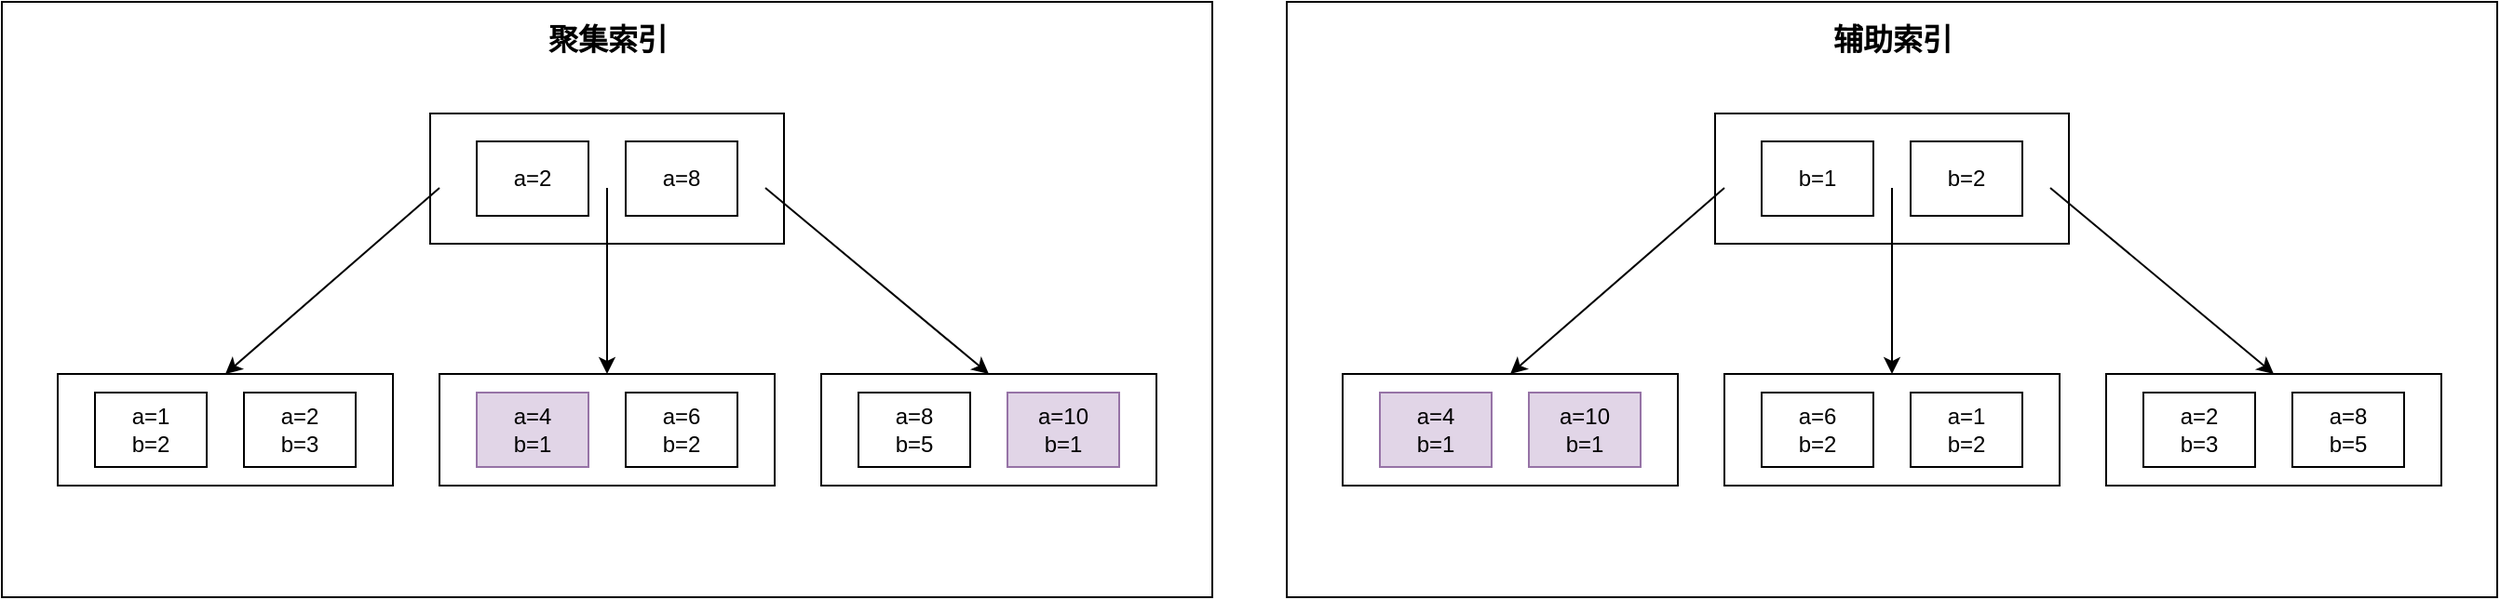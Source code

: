 <mxfile version="15.2.7" type="device"><diagram id="-UJZWDuW6mvoCEOmEJsJ" name="第 1 页"><mxGraphModel dx="1024" dy="592" grid="1" gridSize="10" guides="1" tooltips="1" connect="1" arrows="1" fold="1" page="1" pageScale="1" pageWidth="827" pageHeight="1169" math="0" shadow="0"><root><mxCell id="0"/><mxCell id="1" parent="0"/><mxCell id="EiYMQNn_JhKwK3lEvUgK-18" value="" style="rounded=0;whiteSpace=wrap;html=1;" parent="1" vertex="1"><mxGeometry x="20" y="80" width="650" height="320" as="geometry"/></mxCell><mxCell id="EiYMQNn_JhKwK3lEvUgK-10" value="" style="rounded=0;whiteSpace=wrap;html=1;" parent="1" vertex="1"><mxGeometry x="255" y="280" width="180" height="60" as="geometry"/></mxCell><mxCell id="EiYMQNn_JhKwK3lEvUgK-1" value="" style="rounded=0;whiteSpace=wrap;html=1;" parent="1" vertex="1"><mxGeometry x="250" y="140" width="190" height="70" as="geometry"/></mxCell><mxCell id="EiYMQNn_JhKwK3lEvUgK-2" value="" style="rounded=0;whiteSpace=wrap;html=1;" parent="1" vertex="1"><mxGeometry x="50" y="280" width="180" height="60" as="geometry"/></mxCell><mxCell id="EiYMQNn_JhKwK3lEvUgK-3" value="a=1&lt;br&gt;b=2" style="rounded=0;whiteSpace=wrap;html=1;" parent="1" vertex="1"><mxGeometry x="70" y="290" width="60" height="40" as="geometry"/></mxCell><mxCell id="EiYMQNn_JhKwK3lEvUgK-4" value="a=2&lt;br&gt;b=3" style="rounded=0;whiteSpace=wrap;html=1;" parent="1" vertex="1"><mxGeometry x="150" y="290" width="60" height="40" as="geometry"/></mxCell><mxCell id="EiYMQNn_JhKwK3lEvUgK-5" value="a=4&lt;br&gt;b=1" style="rounded=0;whiteSpace=wrap;html=1;fillColor=#e1d5e7;strokeColor=#9673a6;" parent="1" vertex="1"><mxGeometry x="275" y="290" width="60" height="40" as="geometry"/></mxCell><mxCell id="EiYMQNn_JhKwK3lEvUgK-6" value="" style="rounded=0;whiteSpace=wrap;html=1;" parent="1" vertex="1"><mxGeometry x="460" y="280" width="180" height="60" as="geometry"/></mxCell><mxCell id="EiYMQNn_JhKwK3lEvUgK-7" value="a=6&lt;br&gt;b=2" style="rounded=0;whiteSpace=wrap;html=1;" parent="1" vertex="1"><mxGeometry x="355" y="290" width="60" height="40" as="geometry"/></mxCell><mxCell id="EiYMQNn_JhKwK3lEvUgK-8" value="a=8&lt;br&gt;b=5" style="rounded=0;whiteSpace=wrap;html=1;" parent="1" vertex="1"><mxGeometry x="480" y="290" width="60" height="40" as="geometry"/></mxCell><mxCell id="EiYMQNn_JhKwK3lEvUgK-9" value="a=10&lt;br&gt;b=1" style="rounded=0;whiteSpace=wrap;html=1;fillColor=#e1d5e7;strokeColor=#9673a6;" parent="1" vertex="1"><mxGeometry x="560" y="290" width="60" height="40" as="geometry"/></mxCell><mxCell id="EiYMQNn_JhKwK3lEvUgK-11" value="a=2" style="rounded=0;whiteSpace=wrap;html=1;" parent="1" vertex="1"><mxGeometry x="275" y="155" width="60" height="40" as="geometry"/></mxCell><mxCell id="EiYMQNn_JhKwK3lEvUgK-12" value="a=8" style="rounded=0;whiteSpace=wrap;html=1;" parent="1" vertex="1"><mxGeometry x="355" y="155" width="60" height="40" as="geometry"/></mxCell><mxCell id="EiYMQNn_JhKwK3lEvUgK-14" value="" style="endArrow=classic;html=1;entryX=0.5;entryY=0;entryDx=0;entryDy=0;" parent="1" target="EiYMQNn_JhKwK3lEvUgK-10" edge="1"><mxGeometry width="50" height="50" relative="1" as="geometry"><mxPoint x="345" y="180" as="sourcePoint"/><mxPoint x="400" y="130" as="targetPoint"/></mxGeometry></mxCell><mxCell id="EiYMQNn_JhKwK3lEvUgK-15" value="" style="endArrow=classic;html=1;entryX=0.5;entryY=0;entryDx=0;entryDy=0;" parent="1" target="EiYMQNn_JhKwK3lEvUgK-6" edge="1"><mxGeometry width="50" height="50" relative="1" as="geometry"><mxPoint x="430" y="180" as="sourcePoint"/><mxPoint x="430" y="280" as="targetPoint"/></mxGeometry></mxCell><mxCell id="EiYMQNn_JhKwK3lEvUgK-17" value="" style="endArrow=classic;html=1;entryX=0.5;entryY=0;entryDx=0;entryDy=0;" parent="1" target="EiYMQNn_JhKwK3lEvUgK-2" edge="1"><mxGeometry width="50" height="50" relative="1" as="geometry"><mxPoint x="255" y="180" as="sourcePoint"/><mxPoint x="255" y="280" as="targetPoint"/></mxGeometry></mxCell><mxCell id="EiYMQNn_JhKwK3lEvUgK-19" value="&lt;b&gt;&lt;font style=&quot;font-size: 16px&quot;&gt;聚集索引&lt;/font&gt;&lt;/b&gt;" style="text;html=1;strokeColor=none;fillColor=none;align=center;verticalAlign=middle;whiteSpace=wrap;rounded=0;" parent="1" vertex="1"><mxGeometry x="297.5" y="90" width="95" height="20" as="geometry"/></mxCell><mxCell id="EiYMQNn_JhKwK3lEvUgK-36" value="" style="rounded=0;whiteSpace=wrap;html=1;" parent="1" vertex="1"><mxGeometry x="710" y="80" width="650" height="320" as="geometry"/></mxCell><mxCell id="EiYMQNn_JhKwK3lEvUgK-37" value="" style="rounded=0;whiteSpace=wrap;html=1;" parent="1" vertex="1"><mxGeometry x="945" y="280" width="180" height="60" as="geometry"/></mxCell><mxCell id="EiYMQNn_JhKwK3lEvUgK-38" value="" style="rounded=0;whiteSpace=wrap;html=1;" parent="1" vertex="1"><mxGeometry x="940" y="140" width="190" height="70" as="geometry"/></mxCell><mxCell id="EiYMQNn_JhKwK3lEvUgK-39" value="" style="rounded=0;whiteSpace=wrap;html=1;" parent="1" vertex="1"><mxGeometry x="740" y="280" width="180" height="60" as="geometry"/></mxCell><mxCell id="EiYMQNn_JhKwK3lEvUgK-40" value="a=4&lt;br&gt;b=1" style="rounded=0;whiteSpace=wrap;html=1;fillColor=#e1d5e7;strokeColor=#9673a6;" parent="1" vertex="1"><mxGeometry x="760" y="290" width="60" height="40" as="geometry"/></mxCell><mxCell id="EiYMQNn_JhKwK3lEvUgK-41" value="a=10&lt;br&gt;b=1" style="rounded=0;whiteSpace=wrap;html=1;fillColor=#e1d5e7;strokeColor=#9673a6;" parent="1" vertex="1"><mxGeometry x="840" y="290" width="60" height="40" as="geometry"/></mxCell><mxCell id="EiYMQNn_JhKwK3lEvUgK-42" value="a=6&lt;br&gt;b=2" style="rounded=0;whiteSpace=wrap;html=1;" parent="1" vertex="1"><mxGeometry x="965" y="290" width="60" height="40" as="geometry"/></mxCell><mxCell id="EiYMQNn_JhKwK3lEvUgK-43" value="" style="rounded=0;whiteSpace=wrap;html=1;" parent="1" vertex="1"><mxGeometry x="1150" y="280" width="180" height="60" as="geometry"/></mxCell><mxCell id="EiYMQNn_JhKwK3lEvUgK-44" value="a=1&lt;br&gt;b=2" style="rounded=0;whiteSpace=wrap;html=1;" parent="1" vertex="1"><mxGeometry x="1045" y="290" width="60" height="40" as="geometry"/></mxCell><mxCell id="EiYMQNn_JhKwK3lEvUgK-45" value="a=2&lt;br&gt;b=3" style="rounded=0;whiteSpace=wrap;html=1;" parent="1" vertex="1"><mxGeometry x="1170" y="290" width="60" height="40" as="geometry"/></mxCell><mxCell id="EiYMQNn_JhKwK3lEvUgK-46" value="a=8&lt;br&gt;b=5" style="rounded=0;whiteSpace=wrap;html=1;" parent="1" vertex="1"><mxGeometry x="1250" y="290" width="60" height="40" as="geometry"/></mxCell><mxCell id="EiYMQNn_JhKwK3lEvUgK-47" value="b=1" style="rounded=0;whiteSpace=wrap;html=1;" parent="1" vertex="1"><mxGeometry x="965" y="155" width="60" height="40" as="geometry"/></mxCell><mxCell id="EiYMQNn_JhKwK3lEvUgK-48" value="b=2" style="rounded=0;whiteSpace=wrap;html=1;" parent="1" vertex="1"><mxGeometry x="1045" y="155" width="60" height="40" as="geometry"/></mxCell><mxCell id="EiYMQNn_JhKwK3lEvUgK-49" value="" style="endArrow=classic;html=1;entryX=0.5;entryY=0;entryDx=0;entryDy=0;" parent="1" target="EiYMQNn_JhKwK3lEvUgK-37" edge="1"><mxGeometry width="50" height="50" relative="1" as="geometry"><mxPoint x="1035" y="180" as="sourcePoint"/><mxPoint x="1090" y="130" as="targetPoint"/></mxGeometry></mxCell><mxCell id="EiYMQNn_JhKwK3lEvUgK-50" value="" style="endArrow=classic;html=1;entryX=0.5;entryY=0;entryDx=0;entryDy=0;" parent="1" target="EiYMQNn_JhKwK3lEvUgK-43" edge="1"><mxGeometry width="50" height="50" relative="1" as="geometry"><mxPoint x="1120" y="180" as="sourcePoint"/><mxPoint x="1120" y="280" as="targetPoint"/></mxGeometry></mxCell><mxCell id="EiYMQNn_JhKwK3lEvUgK-51" value="" style="endArrow=classic;html=1;entryX=0.5;entryY=0;entryDx=0;entryDy=0;" parent="1" target="EiYMQNn_JhKwK3lEvUgK-39" edge="1"><mxGeometry width="50" height="50" relative="1" as="geometry"><mxPoint x="945" y="180" as="sourcePoint"/><mxPoint x="945" y="280" as="targetPoint"/></mxGeometry></mxCell><mxCell id="EiYMQNn_JhKwK3lEvUgK-52" value="&lt;span style=&quot;font-size: 16px&quot;&gt;&lt;b&gt;辅助索引&lt;/b&gt;&lt;/span&gt;" style="text;html=1;strokeColor=none;fillColor=none;align=center;verticalAlign=middle;whiteSpace=wrap;rounded=0;" parent="1" vertex="1"><mxGeometry x="987.5" y="90" width="95" height="20" as="geometry"/></mxCell></root></mxGraphModel></diagram></mxfile>